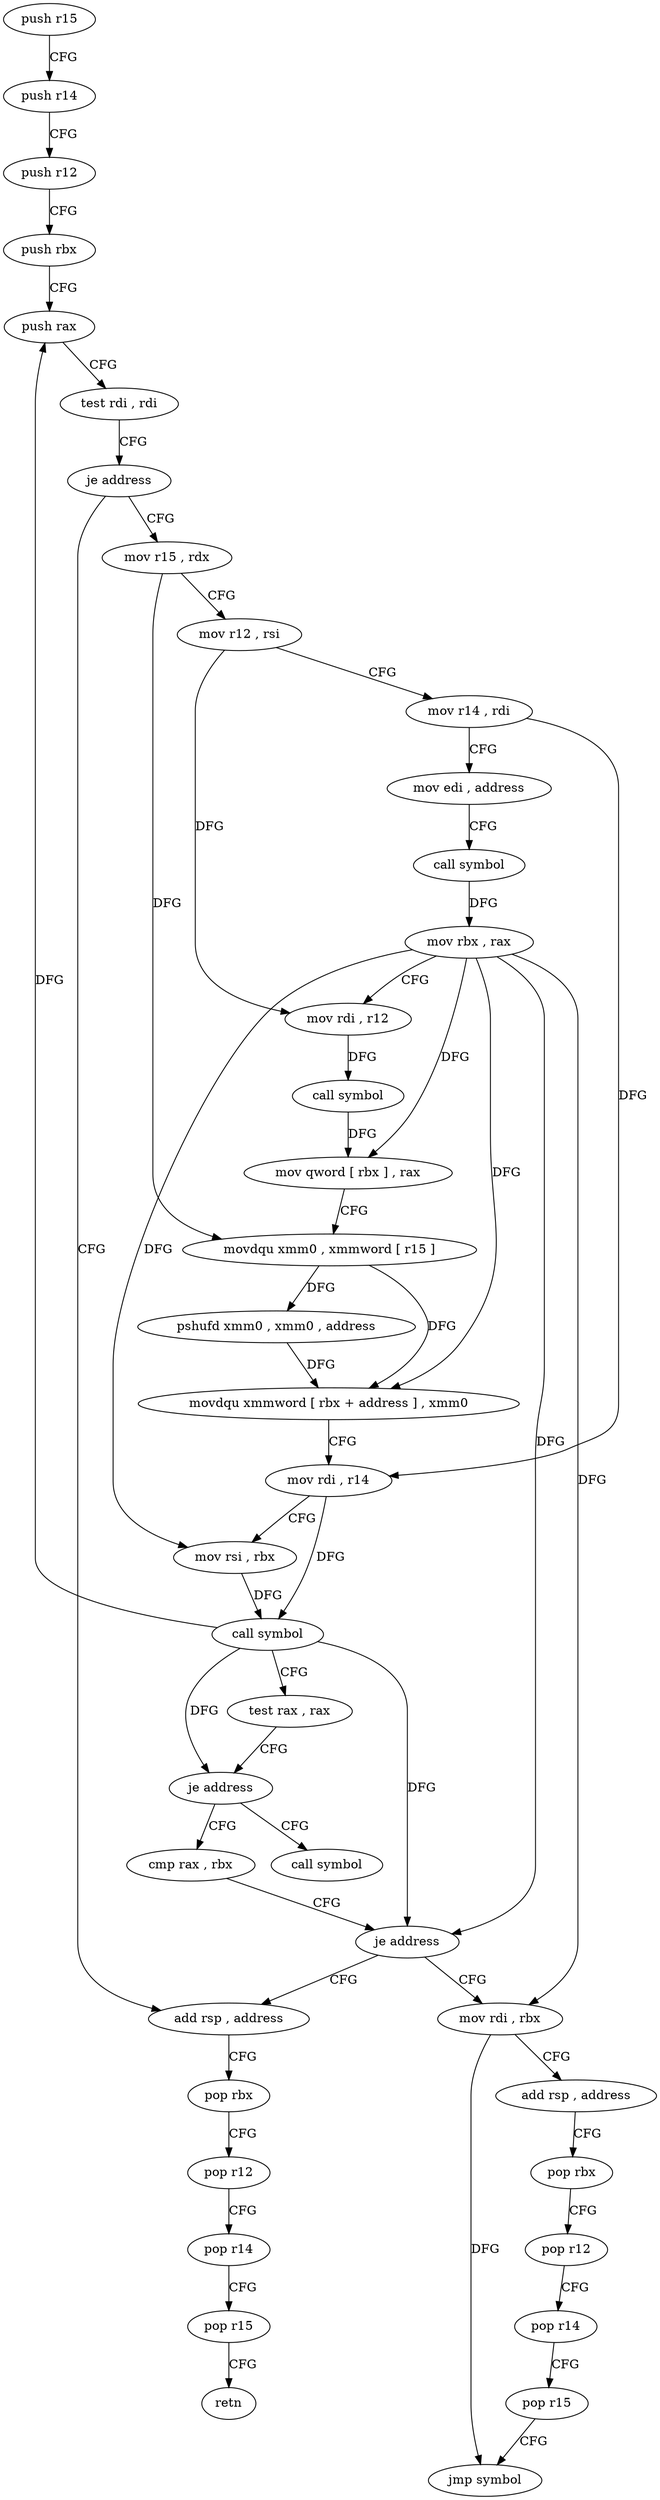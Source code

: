 digraph "func" {
"171712" [label = "push r15" ]
"171714" [label = "push r14" ]
"171716" [label = "push r12" ]
"171718" [label = "push rbx" ]
"171719" [label = "push rax" ]
"171720" [label = "test rdi , rdi" ]
"171723" [label = "je address" ]
"171813" [label = "add rsp , address" ]
"171725" [label = "mov r15 , rdx" ]
"171817" [label = "pop rbx" ]
"171818" [label = "pop r12" ]
"171820" [label = "pop r14" ]
"171822" [label = "pop r15" ]
"171824" [label = "retn" ]
"171728" [label = "mov r12 , rsi" ]
"171731" [label = "mov r14 , rdi" ]
"171734" [label = "mov edi , address" ]
"171739" [label = "call symbol" ]
"171744" [label = "mov rbx , rax" ]
"171747" [label = "mov rdi , r12" ]
"171750" [label = "call symbol" ]
"171755" [label = "mov qword [ rbx ] , rax" ]
"171758" [label = "movdqu xmm0 , xmmword [ r15 ]" ]
"171763" [label = "pshufd xmm0 , xmm0 , address" ]
"171768" [label = "movdqu xmmword [ rbx + address ] , xmm0" ]
"171773" [label = "mov rdi , r14" ]
"171776" [label = "mov rsi , rbx" ]
"171779" [label = "call symbol" ]
"171784" [label = "test rax , rax" ]
"171787" [label = "je address" ]
"171825" [label = "call symbol" ]
"171789" [label = "cmp rax , rbx" ]
"171792" [label = "je address" ]
"171794" [label = "mov rdi , rbx" ]
"171797" [label = "add rsp , address" ]
"171801" [label = "pop rbx" ]
"171802" [label = "pop r12" ]
"171804" [label = "pop r14" ]
"171806" [label = "pop r15" ]
"171808" [label = "jmp symbol" ]
"171712" -> "171714" [ label = "CFG" ]
"171714" -> "171716" [ label = "CFG" ]
"171716" -> "171718" [ label = "CFG" ]
"171718" -> "171719" [ label = "CFG" ]
"171719" -> "171720" [ label = "CFG" ]
"171720" -> "171723" [ label = "CFG" ]
"171723" -> "171813" [ label = "CFG" ]
"171723" -> "171725" [ label = "CFG" ]
"171813" -> "171817" [ label = "CFG" ]
"171725" -> "171728" [ label = "CFG" ]
"171725" -> "171758" [ label = "DFG" ]
"171817" -> "171818" [ label = "CFG" ]
"171818" -> "171820" [ label = "CFG" ]
"171820" -> "171822" [ label = "CFG" ]
"171822" -> "171824" [ label = "CFG" ]
"171728" -> "171731" [ label = "CFG" ]
"171728" -> "171747" [ label = "DFG" ]
"171731" -> "171734" [ label = "CFG" ]
"171731" -> "171773" [ label = "DFG" ]
"171734" -> "171739" [ label = "CFG" ]
"171739" -> "171744" [ label = "DFG" ]
"171744" -> "171747" [ label = "CFG" ]
"171744" -> "171755" [ label = "DFG" ]
"171744" -> "171768" [ label = "DFG" ]
"171744" -> "171776" [ label = "DFG" ]
"171744" -> "171792" [ label = "DFG" ]
"171744" -> "171794" [ label = "DFG" ]
"171747" -> "171750" [ label = "DFG" ]
"171750" -> "171755" [ label = "DFG" ]
"171755" -> "171758" [ label = "CFG" ]
"171758" -> "171763" [ label = "DFG" ]
"171758" -> "171768" [ label = "DFG" ]
"171763" -> "171768" [ label = "DFG" ]
"171768" -> "171773" [ label = "CFG" ]
"171773" -> "171776" [ label = "CFG" ]
"171773" -> "171779" [ label = "DFG" ]
"171776" -> "171779" [ label = "DFG" ]
"171779" -> "171784" [ label = "CFG" ]
"171779" -> "171719" [ label = "DFG" ]
"171779" -> "171787" [ label = "DFG" ]
"171779" -> "171792" [ label = "DFG" ]
"171784" -> "171787" [ label = "CFG" ]
"171787" -> "171825" [ label = "CFG" ]
"171787" -> "171789" [ label = "CFG" ]
"171789" -> "171792" [ label = "CFG" ]
"171792" -> "171813" [ label = "CFG" ]
"171792" -> "171794" [ label = "CFG" ]
"171794" -> "171797" [ label = "CFG" ]
"171794" -> "171808" [ label = "DFG" ]
"171797" -> "171801" [ label = "CFG" ]
"171801" -> "171802" [ label = "CFG" ]
"171802" -> "171804" [ label = "CFG" ]
"171804" -> "171806" [ label = "CFG" ]
"171806" -> "171808" [ label = "CFG" ]
}
